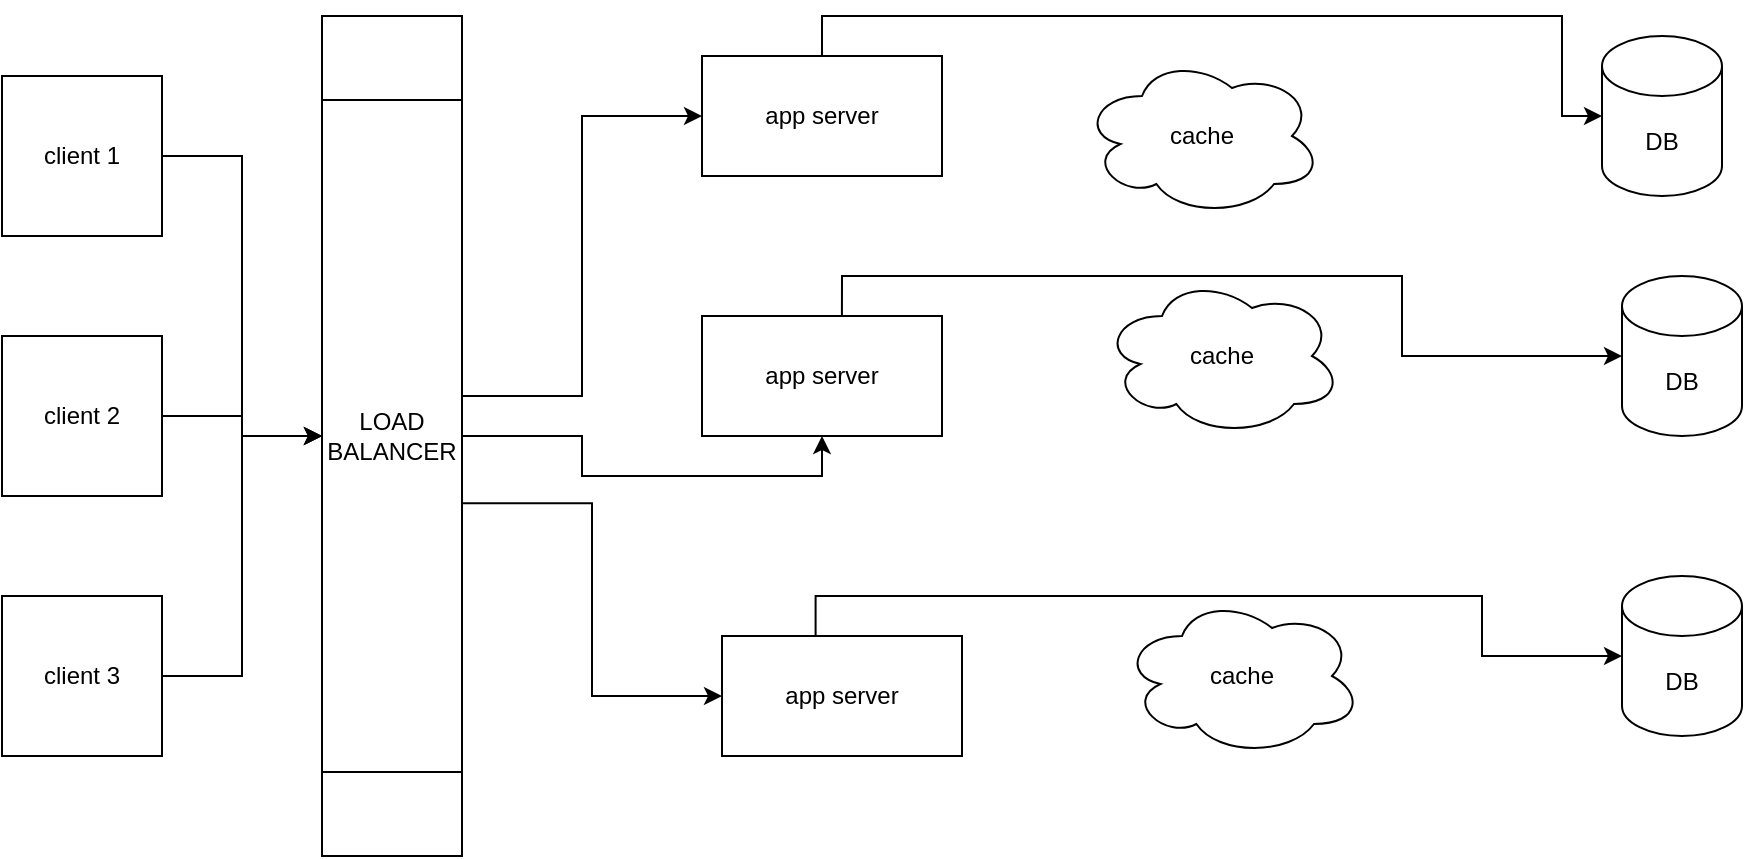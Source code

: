 <mxfile version="14.2.7" type="github">
  <diagram id="2kj-cef8ynUlKYEhg2BP" name="Page-1">
    <mxGraphModel dx="1038" dy="580" grid="1" gridSize="10" guides="1" tooltips="1" connect="1" arrows="1" fold="1" page="1" pageScale="1" pageWidth="1100" pageHeight="850" math="0" shadow="0">
      <root>
        <mxCell id="0" />
        <mxCell id="1" parent="0" />
        <mxCell id="ErcBbXOjY15VecP5GbHi-14" value="" style="edgeStyle=orthogonalEdgeStyle;rounded=0;orthogonalLoop=1;jettySize=auto;html=1;" edge="1" parent="1" source="ErcBbXOjY15VecP5GbHi-1" target="ErcBbXOjY15VecP5GbHi-4">
          <mxGeometry relative="1" as="geometry" />
        </mxCell>
        <mxCell id="ErcBbXOjY15VecP5GbHi-1" value="client 1" style="whiteSpace=wrap;html=1;aspect=fixed;" vertex="1" parent="1">
          <mxGeometry x="40" y="50" width="80" height="80" as="geometry" />
        </mxCell>
        <mxCell id="ErcBbXOjY15VecP5GbHi-15" value="" style="edgeStyle=orthogonalEdgeStyle;rounded=0;orthogonalLoop=1;jettySize=auto;html=1;" edge="1" parent="1" source="ErcBbXOjY15VecP5GbHi-2" target="ErcBbXOjY15VecP5GbHi-4">
          <mxGeometry relative="1" as="geometry" />
        </mxCell>
        <mxCell id="ErcBbXOjY15VecP5GbHi-2" value="client 2" style="whiteSpace=wrap;html=1;aspect=fixed;" vertex="1" parent="1">
          <mxGeometry x="40" y="180" width="80" height="80" as="geometry" />
        </mxCell>
        <mxCell id="ErcBbXOjY15VecP5GbHi-16" value="" style="edgeStyle=orthogonalEdgeStyle;rounded=0;orthogonalLoop=1;jettySize=auto;html=1;" edge="1" parent="1" source="ErcBbXOjY15VecP5GbHi-3" target="ErcBbXOjY15VecP5GbHi-4">
          <mxGeometry relative="1" as="geometry" />
        </mxCell>
        <mxCell id="ErcBbXOjY15VecP5GbHi-3" value="client 3" style="whiteSpace=wrap;html=1;aspect=fixed;" vertex="1" parent="1">
          <mxGeometry x="40" y="310" width="80" height="80" as="geometry" />
        </mxCell>
        <mxCell id="ErcBbXOjY15VecP5GbHi-17" style="edgeStyle=orthogonalEdgeStyle;rounded=0;orthogonalLoop=1;jettySize=auto;html=1;entryX=0;entryY=0.5;entryDx=0;entryDy=0;" edge="1" parent="1" source="ErcBbXOjY15VecP5GbHi-4" target="ErcBbXOjY15VecP5GbHi-5">
          <mxGeometry relative="1" as="geometry">
            <Array as="points">
              <mxPoint x="330" y="210" />
              <mxPoint x="330" y="70" />
            </Array>
          </mxGeometry>
        </mxCell>
        <mxCell id="ErcBbXOjY15VecP5GbHi-19" style="edgeStyle=orthogonalEdgeStyle;rounded=0;orthogonalLoop=1;jettySize=auto;html=1;entryX=0.5;entryY=1;entryDx=0;entryDy=0;" edge="1" parent="1" source="ErcBbXOjY15VecP5GbHi-4" target="ErcBbXOjY15VecP5GbHi-7">
          <mxGeometry relative="1" as="geometry" />
        </mxCell>
        <mxCell id="ErcBbXOjY15VecP5GbHi-4" value="LOAD BALANCER" style="shape=process;whiteSpace=wrap;html=1;backgroundOutline=1;direction=south;" vertex="1" parent="1">
          <mxGeometry x="200" y="20" width="70" height="420" as="geometry" />
        </mxCell>
        <mxCell id="ErcBbXOjY15VecP5GbHi-21" style="edgeStyle=orthogonalEdgeStyle;rounded=0;orthogonalLoop=1;jettySize=auto;html=1;entryX=0;entryY=0.5;entryDx=0;entryDy=0;entryPerimeter=0;" edge="1" parent="1" source="ErcBbXOjY15VecP5GbHi-5" target="ErcBbXOjY15VecP5GbHi-11">
          <mxGeometry relative="1" as="geometry">
            <Array as="points">
              <mxPoint x="450" y="20" />
              <mxPoint x="820" y="20" />
            </Array>
          </mxGeometry>
        </mxCell>
        <mxCell id="ErcBbXOjY15VecP5GbHi-5" value="app server" style="rounded=0;whiteSpace=wrap;html=1;" vertex="1" parent="1">
          <mxGeometry x="390" y="40" width="120" height="60" as="geometry" />
        </mxCell>
        <mxCell id="ErcBbXOjY15VecP5GbHi-20" style="edgeStyle=orthogonalEdgeStyle;rounded=0;orthogonalLoop=1;jettySize=auto;html=1;exitX=0.58;exitY=0;exitDx=0;exitDy=0;exitPerimeter=0;" edge="1" parent="1" source="ErcBbXOjY15VecP5GbHi-4" target="ErcBbXOjY15VecP5GbHi-6">
          <mxGeometry relative="1" as="geometry" />
        </mxCell>
        <mxCell id="ErcBbXOjY15VecP5GbHi-6" value="app server" style="rounded=0;whiteSpace=wrap;html=1;" vertex="1" parent="1">
          <mxGeometry x="400" y="330" width="120" height="60" as="geometry" />
        </mxCell>
        <mxCell id="ErcBbXOjY15VecP5GbHi-7" value="app server" style="rounded=0;whiteSpace=wrap;html=1;" vertex="1" parent="1">
          <mxGeometry x="390" y="170" width="120" height="60" as="geometry" />
        </mxCell>
        <mxCell id="ErcBbXOjY15VecP5GbHi-8" value="cache" style="ellipse;shape=cloud;whiteSpace=wrap;html=1;" vertex="1" parent="1">
          <mxGeometry x="580" y="40" width="120" height="80" as="geometry" />
        </mxCell>
        <mxCell id="ErcBbXOjY15VecP5GbHi-9" value="cache" style="ellipse;shape=cloud;whiteSpace=wrap;html=1;" vertex="1" parent="1">
          <mxGeometry x="600" y="310" width="120" height="80" as="geometry" />
        </mxCell>
        <mxCell id="ErcBbXOjY15VecP5GbHi-10" value="cache" style="ellipse;shape=cloud;whiteSpace=wrap;html=1;" vertex="1" parent="1">
          <mxGeometry x="590" y="150" width="120" height="80" as="geometry" />
        </mxCell>
        <mxCell id="ErcBbXOjY15VecP5GbHi-11" value="DB" style="shape=cylinder3;whiteSpace=wrap;html=1;boundedLbl=1;backgroundOutline=1;size=15;" vertex="1" parent="1">
          <mxGeometry x="840" y="30" width="60" height="80" as="geometry" />
        </mxCell>
        <mxCell id="ErcBbXOjY15VecP5GbHi-26" style="edgeStyle=orthogonalEdgeStyle;rounded=0;orthogonalLoop=1;jettySize=auto;html=1;exitX=0.583;exitY=0;exitDx=0;exitDy=0;exitPerimeter=0;" edge="1" parent="1" source="ErcBbXOjY15VecP5GbHi-7" target="ErcBbXOjY15VecP5GbHi-12">
          <mxGeometry relative="1" as="geometry">
            <Array as="points">
              <mxPoint x="460" y="150" />
              <mxPoint x="740" y="150" />
              <mxPoint x="740" y="190" />
            </Array>
          </mxGeometry>
        </mxCell>
        <mxCell id="ErcBbXOjY15VecP5GbHi-12" value="DB" style="shape=cylinder3;whiteSpace=wrap;html=1;boundedLbl=1;backgroundOutline=1;size=15;" vertex="1" parent="1">
          <mxGeometry x="850" y="150" width="60" height="80" as="geometry" />
        </mxCell>
        <mxCell id="ErcBbXOjY15VecP5GbHi-28" style="edgeStyle=orthogonalEdgeStyle;rounded=0;orthogonalLoop=1;jettySize=auto;html=1;exitX=0.39;exitY=0.003;exitDx=0;exitDy=0;exitPerimeter=0;" edge="1" parent="1" source="ErcBbXOjY15VecP5GbHi-6" target="ErcBbXOjY15VecP5GbHi-13">
          <mxGeometry relative="1" as="geometry">
            <Array as="points">
              <mxPoint x="447" y="310" />
              <mxPoint x="780" y="310" />
              <mxPoint x="780" y="340" />
            </Array>
          </mxGeometry>
        </mxCell>
        <mxCell id="ErcBbXOjY15VecP5GbHi-13" value="DB" style="shape=cylinder3;whiteSpace=wrap;html=1;boundedLbl=1;backgroundOutline=1;size=15;" vertex="1" parent="1">
          <mxGeometry x="850" y="300" width="60" height="80" as="geometry" />
        </mxCell>
      </root>
    </mxGraphModel>
  </diagram>
</mxfile>
